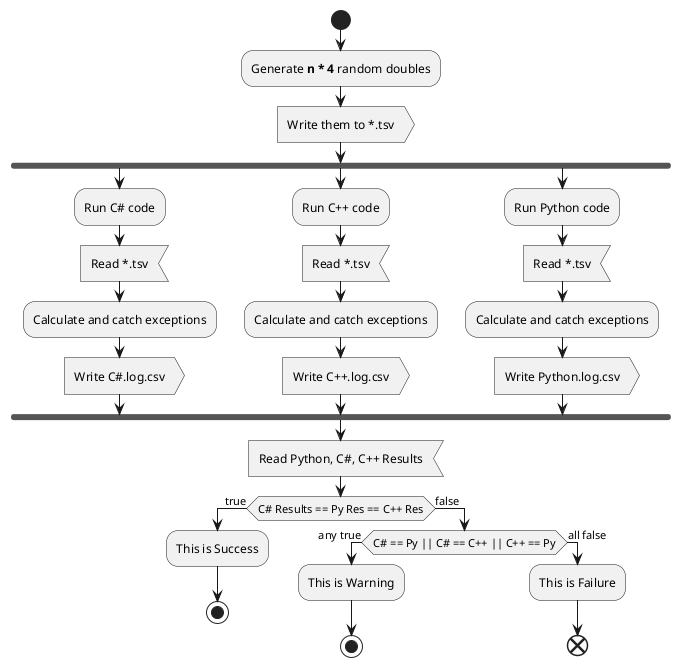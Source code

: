 @startuml

start
:Generate **n * 4** random doubles;
:Write them to *.tsv>
fork
:Run C# code;
:Read *.tsv<
:Calculate and catch exceptions;
:Write C#.log.csv>
fork again
:Run C++ code;
:Read *.tsv<
:Calculate and catch exceptions;
:Write C++.log.csv>
fork again
:Run Python code;
:Read *.tsv<
:Calculate and catch exceptions;
:Write Python.log.csv>
endfork
:Read Python, C#, C++ Results<
if (C# Results == Py Res == C++ Res) then (true)
    :This is Success;
    stop
else (false)
    if (C# == Py || C# == C++ || C++ == Py) then (any true)
        :This is Warning;
        stop
    else (all false)
        :This is Failure;
        end
    endif
endif

@enduml